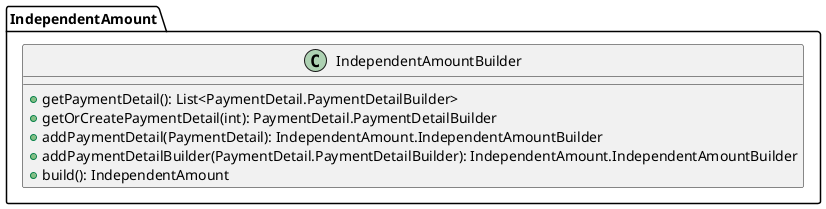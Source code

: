 @startuml

    class IndependentAmount.IndependentAmountBuilder [[IndependentAmount.IndependentAmountBuilder.html]] {
        +getPaymentDetail(): List<PaymentDetail.PaymentDetailBuilder>
        +getOrCreatePaymentDetail(int): PaymentDetail.PaymentDetailBuilder
        +addPaymentDetail(PaymentDetail): IndependentAmount.IndependentAmountBuilder
        +addPaymentDetailBuilder(PaymentDetail.PaymentDetailBuilder): IndependentAmount.IndependentAmountBuilder
        +build(): IndependentAmount
    }

@enduml

